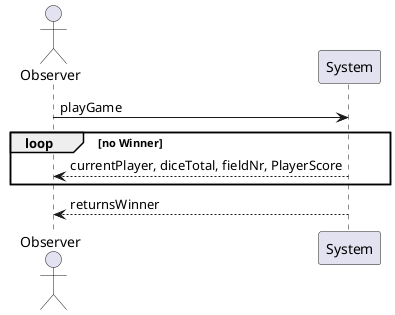 @startuml
'https://plantuml.com/sequence-diagram
actor Observer
participant System

Observer -> System : playGame
loop no Winner
System --> Observer: currentPlayer, diceTotal, fieldNr, PlayerScore
end
System --> Observer: returnsWinner

@enduml